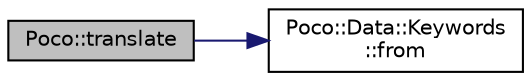 digraph "Poco::translate"
{
 // LATEX_PDF_SIZE
  edge [fontname="Helvetica",fontsize="10",labelfontname="Helvetica",labelfontsize="10"];
  node [fontname="Helvetica",fontsize="10",shape=record];
  rankdir="LR";
  Node1 [label="Poco::translate",height=0.2,width=0.4,color="black", fillcolor="grey75", style="filled", fontcolor="black",tooltip=" "];
  Node1 -> Node2 [color="midnightblue",fontsize="10",style="solid"];
  Node2 [label="Poco::Data::Keywords\l::from",height=0.2,width=0.4,color="black", fillcolor="white", style="filled",URL="$namespacePoco_1_1Data_1_1Keywords.html#a3f1911e049eaf83eedff1f8b25cdc09f",tooltip="Convenience function for creation of position."];
}
